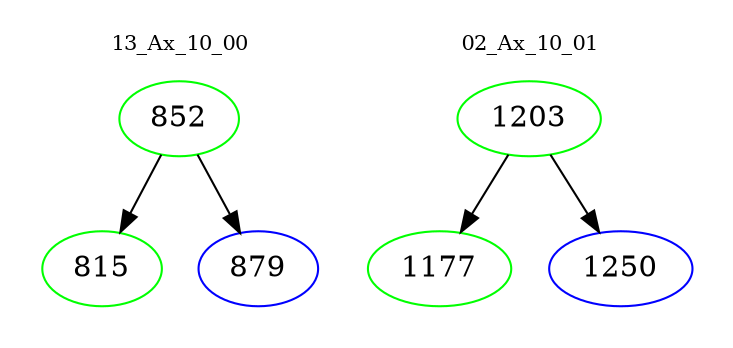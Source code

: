 digraph{
subgraph cluster_0 {
color = white
label = "13_Ax_10_00";
fontsize=10;
T0_852 [label="852", color="green"]
T0_852 -> T0_815 [color="black"]
T0_815 [label="815", color="green"]
T0_852 -> T0_879 [color="black"]
T0_879 [label="879", color="blue"]
}
subgraph cluster_1 {
color = white
label = "02_Ax_10_01";
fontsize=10;
T1_1203 [label="1203", color="green"]
T1_1203 -> T1_1177 [color="black"]
T1_1177 [label="1177", color="green"]
T1_1203 -> T1_1250 [color="black"]
T1_1250 [label="1250", color="blue"]
}
}

